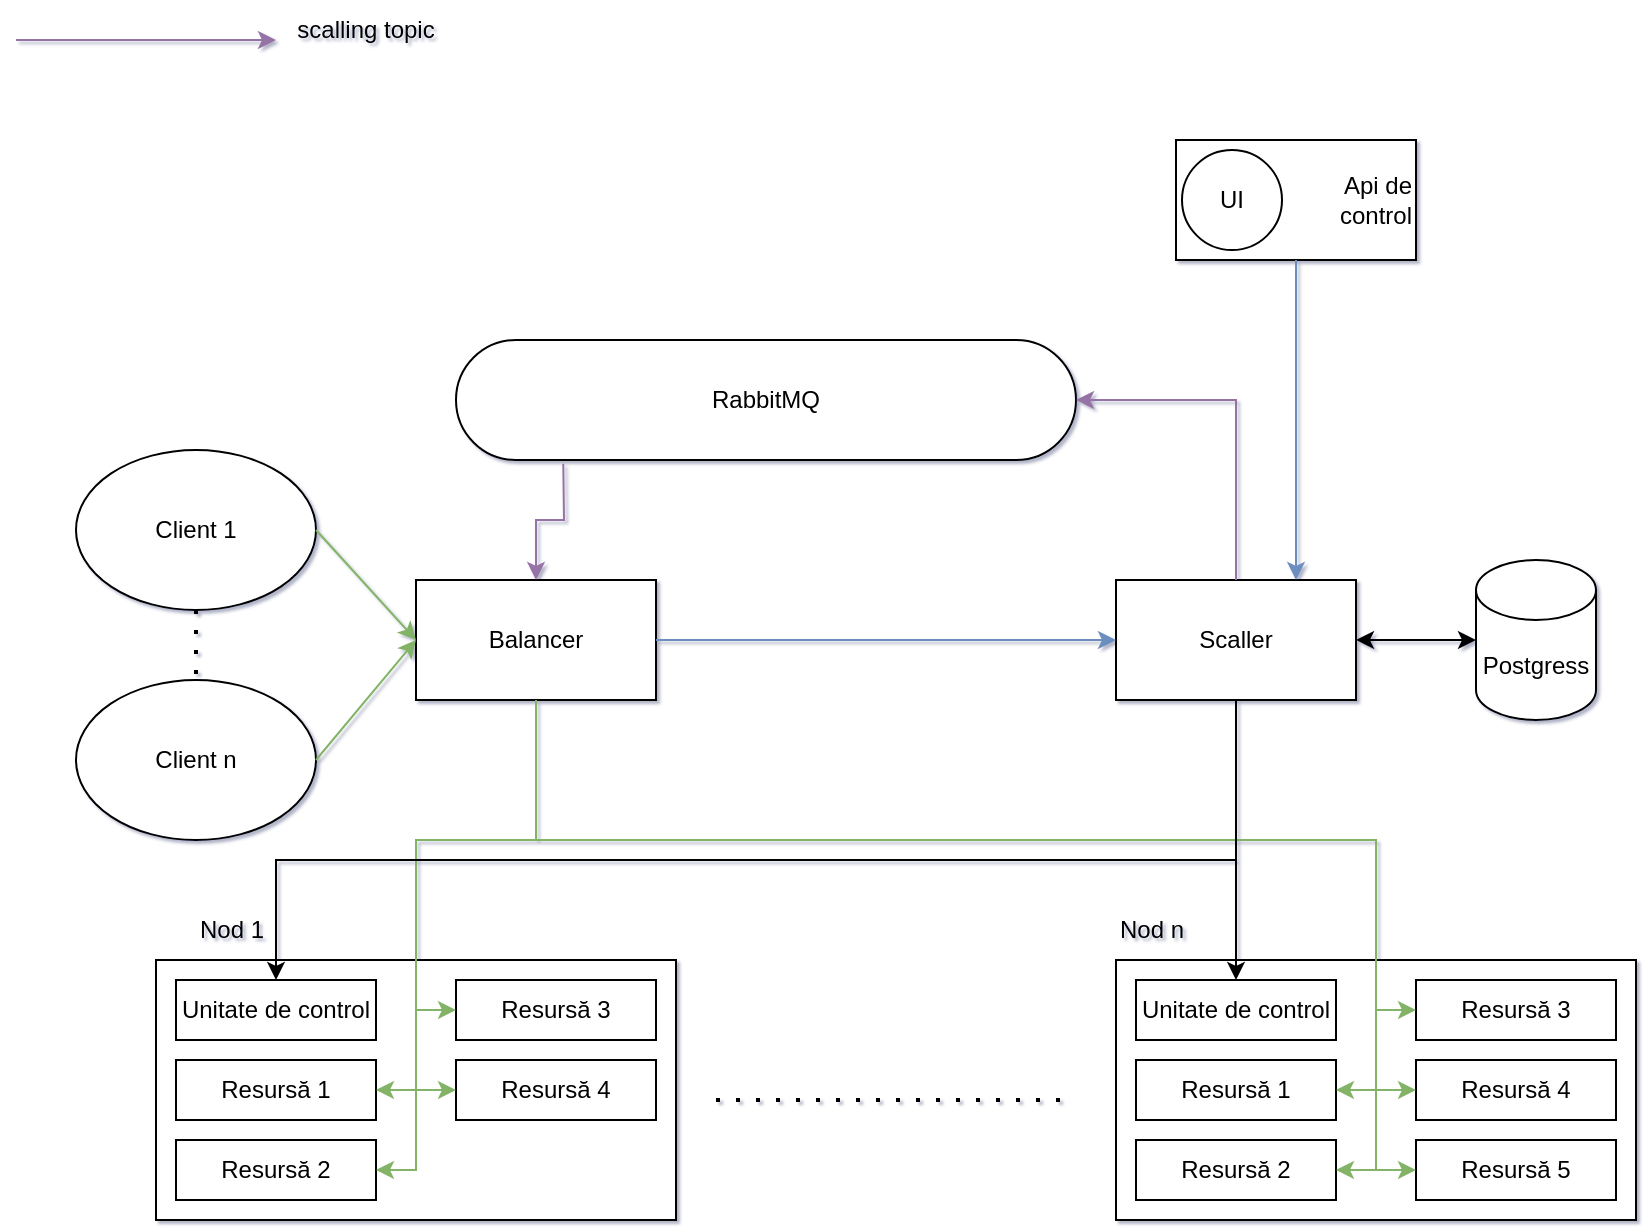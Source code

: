 <mxfile version="20.5.3" type="embed"><diagram id="dFSEmgIlatqLbQOFzwdS" name="Page-1"><mxGraphModel dx="702" dy="441" grid="1" gridSize="10" guides="1" tooltips="1" connect="1" arrows="1" fold="1" page="1" pageScale="1" pageWidth="850" pageHeight="1100" math="0" shadow="1"><root><mxCell id="0"/><mxCell id="1" parent="0"/><mxCell id="knGnKSw78JdQFl1_DNy8-3" value="Balancer" style="rounded=0;whiteSpace=wrap;html=1;" parent="1" vertex="1"><mxGeometry x="230" y="350" width="120" height="60" as="geometry"/></mxCell><mxCell id="knGnKSw78JdQFl1_DNy8-4" value="Postgress" style="shape=cylinder3;whiteSpace=wrap;html=1;boundedLbl=1;backgroundOutline=1;size=15;rounded=0;" parent="1" vertex="1"><mxGeometry x="760" y="340" width="60" height="80" as="geometry"/></mxCell><mxCell id="knGnKSw78JdQFl1_DNy8-5" value="" style="rounded=0;whiteSpace=wrap;html=1;align=left;" parent="1" vertex="1"><mxGeometry x="100" y="540" width="260" height="130" as="geometry"/></mxCell><mxCell id="knGnKSw78JdQFl1_DNy8-6" value="Nod 1" style="text;html=1;strokeColor=none;fillColor=none;align=left;verticalAlign=middle;whiteSpace=wrap;rounded=0;" parent="1" vertex="1"><mxGeometry x="120" y="510" width="60" height="30" as="geometry"/></mxCell><mxCell id="knGnKSw78JdQFl1_DNy8-7" value="Unitate de control" style="rounded=0;whiteSpace=wrap;html=1;" parent="1" vertex="1"><mxGeometry x="110" y="550" width="100" height="30" as="geometry"/></mxCell><mxCell id="knGnKSw78JdQFl1_DNy8-8" value="Resursă 1" style="rounded=0;whiteSpace=wrap;html=1;" parent="1" vertex="1"><mxGeometry x="110" y="590" width="100" height="30" as="geometry"/></mxCell><mxCell id="knGnKSw78JdQFl1_DNy8-9" value="Resursă 2" style="rounded=0;whiteSpace=wrap;html=1;" parent="1" vertex="1"><mxGeometry x="110" y="630" width="100" height="30" as="geometry"/></mxCell><mxCell id="knGnKSw78JdQFl1_DNy8-10" value="Resursă 3" style="rounded=0;whiteSpace=wrap;html=1;" parent="1" vertex="1"><mxGeometry x="250" y="550" width="100" height="30" as="geometry"/></mxCell><mxCell id="knGnKSw78JdQFl1_DNy8-11" value="Resursă 4" style="rounded=0;whiteSpace=wrap;html=1;" parent="1" vertex="1"><mxGeometry x="250" y="590" width="100" height="30" as="geometry"/></mxCell><mxCell id="knGnKSw78JdQFl1_DNy8-12" value="" style="rounded=0;whiteSpace=wrap;html=1;align=left;" parent="1" vertex="1"><mxGeometry x="580" y="540" width="260" height="130" as="geometry"/></mxCell><mxCell id="knGnKSw78JdQFl1_DNy8-13" value="Nod n" style="text;html=1;strokeColor=none;fillColor=none;align=left;verticalAlign=middle;whiteSpace=wrap;rounded=0;" parent="1" vertex="1"><mxGeometry x="580" y="510" width="60" height="30" as="geometry"/></mxCell><mxCell id="knGnKSw78JdQFl1_DNy8-14" value="Unitate de control" style="rounded=0;whiteSpace=wrap;html=1;" parent="1" vertex="1"><mxGeometry x="590" y="550" width="100" height="30" as="geometry"/></mxCell><mxCell id="knGnKSw78JdQFl1_DNy8-15" value="Resursă 1" style="rounded=0;whiteSpace=wrap;html=1;" parent="1" vertex="1"><mxGeometry x="590" y="590" width="100" height="30" as="geometry"/></mxCell><mxCell id="knGnKSw78JdQFl1_DNy8-16" value="Resursă 2" style="rounded=0;whiteSpace=wrap;html=1;" parent="1" vertex="1"><mxGeometry x="590" y="630" width="100" height="30" as="geometry"/></mxCell><mxCell id="knGnKSw78JdQFl1_DNy8-17" value="Resursă 3" style="rounded=0;whiteSpace=wrap;html=1;" parent="1" vertex="1"><mxGeometry x="730" y="550" width="100" height="30" as="geometry"/></mxCell><mxCell id="knGnKSw78JdQFl1_DNy8-18" value="Resursă 4" style="rounded=0;whiteSpace=wrap;html=1;" parent="1" vertex="1"><mxGeometry x="730" y="590" width="100" height="30" as="geometry"/></mxCell><mxCell id="knGnKSw78JdQFl1_DNy8-19" value="Resursă 5" style="rounded=0;whiteSpace=wrap;html=1;" parent="1" vertex="1"><mxGeometry x="730" y="630" width="100" height="30" as="geometry"/></mxCell><mxCell id="knGnKSw78JdQFl1_DNy8-24" value="" style="endArrow=none;dashed=1;html=1;dashPattern=1 4;strokeWidth=2;rounded=0;" parent="1" edge="1"><mxGeometry width="50" height="50" relative="1" as="geometry"><mxPoint x="380" y="610" as="sourcePoint"/><mxPoint x="560" y="610" as="targetPoint"/></mxGeometry></mxCell><mxCell id="Y7V88AtCgE-KLZqyX0Jm-5" value="Client n" style="ellipse;whiteSpace=wrap;html=1;rounded=0;" parent="1" vertex="1"><mxGeometry x="60" y="400" width="120" height="80" as="geometry"/></mxCell><mxCell id="Y7V88AtCgE-KLZqyX0Jm-4" value="Client 1" style="ellipse;whiteSpace=wrap;html=1;rounded=0;" parent="1" vertex="1"><mxGeometry x="60" y="285" width="120" height="80" as="geometry"/></mxCell><mxCell id="Y7V88AtCgE-KLZqyX0Jm-7" value="" style="endArrow=classic;html=1;rounded=0;exitX=1;exitY=0.5;exitDx=0;exitDy=0;entryX=0;entryY=0.5;entryDx=0;entryDy=0;fillColor=#d5e8d4;strokeColor=#82b366;" parent="1" source="Y7V88AtCgE-KLZqyX0Jm-4" target="knGnKSw78JdQFl1_DNy8-3" edge="1"><mxGeometry width="50" height="50" relative="1" as="geometry"><mxPoint x="440" y="450" as="sourcePoint"/><mxPoint x="490" y="400" as="targetPoint"/></mxGeometry></mxCell><mxCell id="Y7V88AtCgE-KLZqyX0Jm-8" value="" style="endArrow=classic;html=1;rounded=0;exitX=0.5;exitY=1;exitDx=0;exitDy=0;entryX=1;entryY=0.5;entryDx=0;entryDy=0;fillColor=#d5e8d4;strokeColor=#82b366;" parent="1" source="knGnKSw78JdQFl1_DNy8-3" target="knGnKSw78JdQFl1_DNy8-16" edge="1"><mxGeometry width="50" height="50" relative="1" as="geometry"><mxPoint x="470" y="440" as="sourcePoint"/><mxPoint x="720" y="500" as="targetPoint"/><Array as="points"><mxPoint x="290" y="480"/><mxPoint x="710" y="480"/><mxPoint x="710" y="645"/></Array></mxGeometry></mxCell><mxCell id="Y7V88AtCgE-KLZqyX0Jm-9" value="" style="endArrow=classic;html=1;rounded=0;entryX=0;entryY=0.5;entryDx=0;entryDy=0;fillColor=#d5e8d4;strokeColor=#82b366;" parent="1" target="knGnKSw78JdQFl1_DNy8-19" edge="1"><mxGeometry width="50" height="50" relative="1" as="geometry"><mxPoint x="290" y="410" as="sourcePoint"/><mxPoint x="700" y="655" as="targetPoint"/><Array as="points"><mxPoint x="290" y="480"/><mxPoint x="710" y="480"/><mxPoint x="710" y="645"/></Array></mxGeometry></mxCell><mxCell id="Y7V88AtCgE-KLZqyX0Jm-10" value="" style="endArrow=classic;html=1;rounded=0;exitX=0.5;exitY=1;exitDx=0;exitDy=0;entryX=0;entryY=0.5;entryDx=0;entryDy=0;fillColor=#d5e8d4;strokeColor=#82b366;" parent="1" source="knGnKSw78JdQFl1_DNy8-3" target="knGnKSw78JdQFl1_DNy8-18" edge="1"><mxGeometry width="50" height="50" relative="1" as="geometry"><mxPoint x="472" y="430" as="sourcePoint"/><mxPoint x="740" y="655" as="targetPoint"/><Array as="points"><mxPoint x="290" y="480"/><mxPoint x="710" y="480"/><mxPoint x="710" y="605"/></Array></mxGeometry></mxCell><mxCell id="Y7V88AtCgE-KLZqyX0Jm-11" value="" style="endArrow=classic;html=1;rounded=0;exitX=0.5;exitY=1;exitDx=0;exitDy=0;entryX=1;entryY=0.5;entryDx=0;entryDy=0;fillColor=#d5e8d4;strokeColor=#82b366;" parent="1" source="knGnKSw78JdQFl1_DNy8-3" target="knGnKSw78JdQFl1_DNy8-15" edge="1"><mxGeometry width="50" height="50" relative="1" as="geometry"><mxPoint x="472" y="430" as="sourcePoint"/><mxPoint x="740" y="615" as="targetPoint"/><Array as="points"><mxPoint x="290" y="480"/><mxPoint x="710" y="480"/><mxPoint x="710" y="605"/></Array></mxGeometry></mxCell><mxCell id="Y7V88AtCgE-KLZqyX0Jm-12" value="" style="endArrow=classic;html=1;rounded=0;exitX=0.5;exitY=1;exitDx=0;exitDy=0;entryX=0;entryY=0.5;entryDx=0;entryDy=0;fillColor=#d5e8d4;strokeColor=#82b366;" parent="1" source="knGnKSw78JdQFl1_DNy8-3" target="knGnKSw78JdQFl1_DNy8-17" edge="1"><mxGeometry width="50" height="50" relative="1" as="geometry"><mxPoint x="482" y="440" as="sourcePoint"/><mxPoint x="700" y="615" as="targetPoint"/><Array as="points"><mxPoint x="290" y="480"/><mxPoint x="710" y="480"/><mxPoint x="710" y="565"/></Array></mxGeometry></mxCell><mxCell id="Y7V88AtCgE-KLZqyX0Jm-13" value="" style="endArrow=classic;html=1;rounded=0;entryX=1;entryY=0.5;entryDx=0;entryDy=0;fillColor=#d5e8d4;strokeColor=#82b366;" parent="1" target="knGnKSw78JdQFl1_DNy8-9" edge="1"><mxGeometry width="50" height="50" relative="1" as="geometry"><mxPoint x="290" y="410" as="sourcePoint"/><mxPoint x="300" y="450" as="targetPoint"/><Array as="points"><mxPoint x="290" y="480"/><mxPoint x="230" y="480"/><mxPoint x="230" y="645"/></Array></mxGeometry></mxCell><mxCell id="Y7V88AtCgE-KLZqyX0Jm-14" value="" style="endArrow=classic;html=1;rounded=0;exitX=0.5;exitY=1;exitDx=0;exitDy=0;entryX=1;entryY=0.5;entryDx=0;entryDy=0;fillColor=#d5e8d4;strokeColor=#82b366;" parent="1" source="knGnKSw78JdQFl1_DNy8-3" target="knGnKSw78JdQFl1_DNy8-8" edge="1"><mxGeometry width="50" height="50" relative="1" as="geometry"><mxPoint x="472" y="430" as="sourcePoint"/><mxPoint x="220" y="655" as="targetPoint"/><Array as="points"><mxPoint x="290" y="480"/><mxPoint x="230" y="480"/><mxPoint x="230" y="605"/></Array></mxGeometry></mxCell><mxCell id="Y7V88AtCgE-KLZqyX0Jm-15" value="" style="endArrow=classic;html=1;rounded=0;exitX=0.5;exitY=1;exitDx=0;exitDy=0;entryX=0;entryY=0.5;entryDx=0;entryDy=0;fillColor=#d5e8d4;strokeColor=#82b366;" parent="1" source="knGnKSw78JdQFl1_DNy8-3" target="knGnKSw78JdQFl1_DNy8-11" edge="1"><mxGeometry width="50" height="50" relative="1" as="geometry"><mxPoint x="482" y="440" as="sourcePoint"/><mxPoint x="220" y="615" as="targetPoint"/><Array as="points"><mxPoint x="290" y="480"/><mxPoint x="230" y="480"/><mxPoint x="230" y="605"/></Array></mxGeometry></mxCell><mxCell id="Y7V88AtCgE-KLZqyX0Jm-16" value="" style="endArrow=classic;html=1;rounded=0;entryX=0;entryY=0.5;entryDx=0;entryDy=0;fillColor=#d5e8d4;strokeColor=#82b366;exitX=0.5;exitY=1;exitDx=0;exitDy=0;" parent="1" source="knGnKSw78JdQFl1_DNy8-3" target="knGnKSw78JdQFl1_DNy8-10" edge="1"><mxGeometry width="50" height="50" relative="1" as="geometry"><mxPoint x="460" y="420" as="sourcePoint"/><mxPoint x="260" y="615" as="targetPoint"/><Array as="points"><mxPoint x="290" y="480"/><mxPoint x="230" y="480"/><mxPoint x="230" y="565"/></Array></mxGeometry></mxCell><mxCell id="2" value="Scaller" style="rounded=0;whiteSpace=wrap;html=1;" parent="1" vertex="1"><mxGeometry x="580" y="350" width="120" height="60" as="geometry"/></mxCell><mxCell id="3" value="RabbitMQ" style="rounded=1;whiteSpace=wrap;html=1;arcSize=50;" parent="1" vertex="1"><mxGeometry x="250" y="230" width="310" height="60" as="geometry"/></mxCell><mxCell id="7" value="" style="group;spacingRight=22;spacingLeft=0;" parent="1" vertex="1" connectable="0"><mxGeometry x="610" y="130" width="120" height="60" as="geometry"/></mxCell><mxCell id="Y7V88AtCgE-KLZqyX0Jm-1" value="Api de&lt;br&gt;&amp;nbsp;control" style="rounded=0;whiteSpace=wrap;html=1;align=right;" parent="7" vertex="1"><mxGeometry width="120" height="60" as="geometry"/></mxCell><mxCell id="knGnKSw78JdQFl1_DNy8-1" value="UI" style="ellipse;whiteSpace=wrap;html=1;aspect=fixed;rounded=0;" parent="7" vertex="1"><mxGeometry x="3" y="5" width="50" height="50" as="geometry"/></mxCell><mxCell id="10" value="" style="endArrow=classic;html=1;rounded=0;fillColor=#dae8fc;strokeColor=#6c8ebf;exitX=0.5;exitY=1;exitDx=0;exitDy=0;entryX=0.75;entryY=0;entryDx=0;entryDy=0;" parent="1" source="Y7V88AtCgE-KLZqyX0Jm-1" target="2" edge="1"><mxGeometry width="50" height="50" relative="1" as="geometry"><mxPoint x="40" y="50" as="sourcePoint"/><mxPoint x="690" y="330" as="targetPoint"/></mxGeometry></mxCell><mxCell id="12" value="" style="endArrow=classic;html=1;rounded=0;exitX=0.5;exitY=1;exitDx=0;exitDy=0;entryX=0.5;entryY=0;entryDx=0;entryDy=0;" parent="1" source="2" target="knGnKSw78JdQFl1_DNy8-14" edge="1"><mxGeometry width="50" height="50" relative="1" as="geometry"><mxPoint x="380" y="420" as="sourcePoint"/><mxPoint x="430" y="370" as="targetPoint"/><Array as="points"><mxPoint x="640" y="490"/></Array></mxGeometry></mxCell><mxCell id="13" value="" style="endArrow=classic;html=1;rounded=0;exitX=0.5;exitY=1;exitDx=0;exitDy=0;entryX=0.5;entryY=0;entryDx=0;entryDy=0;" parent="1" source="2" target="knGnKSw78JdQFl1_DNy8-7" edge="1"><mxGeometry width="50" height="50" relative="1" as="geometry"><mxPoint x="380" y="420" as="sourcePoint"/><mxPoint x="430" y="370" as="targetPoint"/><Array as="points"><mxPoint x="640" y="490"/><mxPoint x="160" y="490"/></Array></mxGeometry></mxCell><mxCell id="14" value="" style="endArrow=classic;html=1;rounded=0;fillColor=#e1d5e7;strokeColor=#9673a6;" parent="1" edge="1"><mxGeometry width="50" height="50" relative="1" as="geometry"><mxPoint x="30" y="80" as="sourcePoint"/><mxPoint x="160" y="80" as="targetPoint"/></mxGeometry></mxCell><mxCell id="15" value="scalling topic" style="text;html=1;strokeColor=none;fillColor=none;align=center;verticalAlign=middle;whiteSpace=wrap;rounded=0;" parent="1" vertex="1"><mxGeometry x="160" y="60" width="90" height="30" as="geometry"/></mxCell><mxCell id="28" value="" style="endArrow=classic;startArrow=classic;html=1;rounded=0;exitX=0;exitY=0.5;exitDx=0;exitDy=0;exitPerimeter=0;entryX=1;entryY=0.5;entryDx=0;entryDy=0;" parent="1" source="knGnKSw78JdQFl1_DNy8-4" target="2" edge="1"><mxGeometry width="50" height="50" relative="1" as="geometry"><mxPoint x="380" y="410" as="sourcePoint"/><mxPoint x="430" y="360" as="targetPoint"/></mxGeometry></mxCell><mxCell id="29" value="" style="endArrow=classic;html=1;rounded=0;exitX=0.5;exitY=0;exitDx=0;exitDy=0;entryX=1;entryY=0.5;entryDx=0;entryDy=0;fillColor=#e1d5e7;strokeColor=#9673a6;" parent="1" source="2" target="3" edge="1"><mxGeometry width="50" height="50" relative="1" as="geometry"><mxPoint x="380" y="410" as="sourcePoint"/><mxPoint x="430" y="360" as="targetPoint"/><Array as="points"><mxPoint x="640" y="330"/><mxPoint x="640" y="260"/></Array></mxGeometry></mxCell><mxCell id="30" value="" style="endArrow=classic;html=1;rounded=0;exitX=0.173;exitY=1.032;exitDx=0;exitDy=0;entryX=0.5;entryY=0;entryDx=0;entryDy=0;fillColor=#e1d5e7;strokeColor=#9673a6;exitPerimeter=0;" parent="1" source="3" target="knGnKSw78JdQFl1_DNy8-3" edge="1"><mxGeometry width="50" height="50" relative="1" as="geometry"><mxPoint x="380" y="410" as="sourcePoint"/><mxPoint x="430" y="360" as="targetPoint"/><Array as="points"><mxPoint x="304" y="320"/><mxPoint x="290" y="320"/></Array></mxGeometry></mxCell><mxCell id="33" value="" style="endArrow=classic;html=1;rounded=0;fillColor=#dae8fc;strokeColor=#6c8ebf;exitX=1;exitY=0.5;exitDx=0;exitDy=0;entryX=0;entryY=0.5;entryDx=0;entryDy=0;" edge="1" parent="1" source="knGnKSw78JdQFl1_DNy8-3" target="2"><mxGeometry width="50" height="50" relative="1" as="geometry"><mxPoint x="680" y="200.0" as="sourcePoint"/><mxPoint x="680" y="370" as="targetPoint"/></mxGeometry></mxCell><mxCell id="34" value="" style="endArrow=classic;html=1;rounded=0;exitX=1;exitY=0.5;exitDx=0;exitDy=0;entryX=0;entryY=0.5;entryDx=0;entryDy=0;fillColor=#d5e8d4;strokeColor=#82b366;" edge="1" parent="1" source="Y7V88AtCgE-KLZqyX0Jm-5" target="knGnKSw78JdQFl1_DNy8-3"><mxGeometry width="50" height="50" relative="1" as="geometry"><mxPoint x="190.0" y="350" as="sourcePoint"/><mxPoint x="240" y="405" as="targetPoint"/></mxGeometry></mxCell><mxCell id="35" value="" style="endArrow=none;dashed=1;html=1;dashPattern=1 4;strokeWidth=2;rounded=0;exitX=0.5;exitY=1;exitDx=0;exitDy=0;entryX=0.5;entryY=0;entryDx=0;entryDy=0;" edge="1" parent="1" source="Y7V88AtCgE-KLZqyX0Jm-4" target="Y7V88AtCgE-KLZqyX0Jm-5"><mxGeometry width="50" height="50" relative="1" as="geometry"><mxPoint x="390" y="620" as="sourcePoint"/><mxPoint x="570" y="620" as="targetPoint"/></mxGeometry></mxCell></root></mxGraphModel></diagram></mxfile>